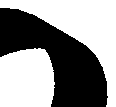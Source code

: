 beginfig(0)

path pth;
pen pn;
pth=fullcircle slanted .25 scaled 2cm;
pn=pensquare yscaled 3 rotated 60 scaled 6bp;
draw pth withpen pn;
for t:=0 step .25 until length(pth):
	draw makepath(pn) shifted point t of pth withcolor black;
endfor

endfig
